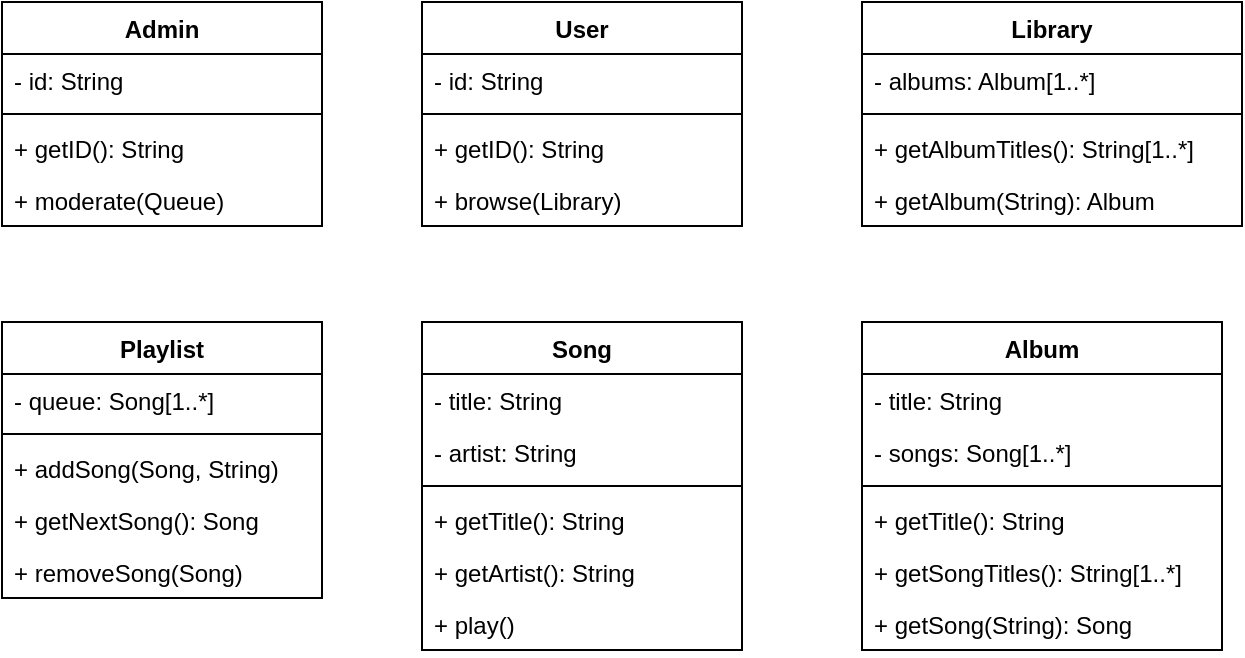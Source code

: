 <mxfile version="24.8.1">
  <diagram name="Page-1" id="KKN9KHkaskFuJ99DiAdn">
    <mxGraphModel dx="1195" dy="664" grid="1" gridSize="10" guides="1" tooltips="1" connect="1" arrows="1" fold="1" page="1" pageScale="1" pageWidth="850" pageHeight="1100" math="0" shadow="0">
      <root>
        <mxCell id="0" />
        <mxCell id="1" parent="0" />
        <mxCell id="7NetZvMTermjSYmPEHK2-39" value="Admin" style="swimlane;fontStyle=1;align=center;verticalAlign=top;childLayout=stackLayout;horizontal=1;startSize=26;horizontalStack=0;resizeParent=1;resizeParentMax=0;resizeLast=0;collapsible=1;marginBottom=0;whiteSpace=wrap;html=1;" vertex="1" parent="1">
          <mxGeometry x="110" y="70" width="160" height="112" as="geometry" />
        </mxCell>
        <mxCell id="7NetZvMTermjSYmPEHK2-76" value="- id: String" style="text;strokeColor=none;fillColor=none;align=left;verticalAlign=top;spacingLeft=4;spacingRight=4;overflow=hidden;rotatable=0;points=[[0,0.5],[1,0.5]];portConstraint=eastwest;whiteSpace=wrap;html=1;" vertex="1" parent="7NetZvMTermjSYmPEHK2-39">
          <mxGeometry y="26" width="160" height="26" as="geometry" />
        </mxCell>
        <mxCell id="7NetZvMTermjSYmPEHK2-77" value="" style="line;strokeWidth=1;fillColor=none;align=left;verticalAlign=middle;spacingTop=-1;spacingLeft=3;spacingRight=3;rotatable=0;labelPosition=right;points=[];portConstraint=eastwest;strokeColor=inherit;" vertex="1" parent="7NetZvMTermjSYmPEHK2-39">
          <mxGeometry y="52" width="160" height="8" as="geometry" />
        </mxCell>
        <mxCell id="7NetZvMTermjSYmPEHK2-78" value="+ getID(): String" style="text;strokeColor=none;fillColor=none;align=left;verticalAlign=top;spacingLeft=4;spacingRight=4;overflow=hidden;rotatable=0;points=[[0,0.5],[1,0.5]];portConstraint=eastwest;whiteSpace=wrap;html=1;fontStyle=0" vertex="1" parent="7NetZvMTermjSYmPEHK2-39">
          <mxGeometry y="60" width="160" height="26" as="geometry" />
        </mxCell>
        <mxCell id="7NetZvMTermjSYmPEHK2-42" value="+ moderate(Queue)" style="text;strokeColor=none;fillColor=none;align=left;verticalAlign=top;spacingLeft=4;spacingRight=4;overflow=hidden;rotatable=0;points=[[0,0.5],[1,0.5]];portConstraint=eastwest;whiteSpace=wrap;html=1;" vertex="1" parent="7NetZvMTermjSYmPEHK2-39">
          <mxGeometry y="86" width="160" height="26" as="geometry" />
        </mxCell>
        <mxCell id="7NetZvMTermjSYmPEHK2-43" value="User" style="swimlane;fontStyle=1;align=center;verticalAlign=top;childLayout=stackLayout;horizontal=1;startSize=26;horizontalStack=0;resizeParent=1;resizeParentMax=0;resizeLast=0;collapsible=1;marginBottom=0;whiteSpace=wrap;html=1;" vertex="1" parent="1">
          <mxGeometry x="320" y="70" width="160" height="112" as="geometry" />
        </mxCell>
        <mxCell id="7NetZvMTermjSYmPEHK2-44" value="- id: String" style="text;strokeColor=none;fillColor=none;align=left;verticalAlign=top;spacingLeft=4;spacingRight=4;overflow=hidden;rotatable=0;points=[[0,0.5],[1,0.5]];portConstraint=eastwest;whiteSpace=wrap;html=1;" vertex="1" parent="7NetZvMTermjSYmPEHK2-43">
          <mxGeometry y="26" width="160" height="26" as="geometry" />
        </mxCell>
        <mxCell id="7NetZvMTermjSYmPEHK2-45" value="" style="line;strokeWidth=1;fillColor=none;align=left;verticalAlign=middle;spacingTop=-1;spacingLeft=3;spacingRight=3;rotatable=0;labelPosition=right;points=[];portConstraint=eastwest;strokeColor=inherit;" vertex="1" parent="7NetZvMTermjSYmPEHK2-43">
          <mxGeometry y="52" width="160" height="8" as="geometry" />
        </mxCell>
        <mxCell id="7NetZvMTermjSYmPEHK2-75" value="+ getID(): String" style="text;strokeColor=none;fillColor=none;align=left;verticalAlign=top;spacingLeft=4;spacingRight=4;overflow=hidden;rotatable=0;points=[[0,0.5],[1,0.5]];portConstraint=eastwest;whiteSpace=wrap;html=1;fontStyle=0" vertex="1" parent="7NetZvMTermjSYmPEHK2-43">
          <mxGeometry y="60" width="160" height="26" as="geometry" />
        </mxCell>
        <mxCell id="7NetZvMTermjSYmPEHK2-46" value="+ browse(Library)" style="text;strokeColor=none;fillColor=none;align=left;verticalAlign=top;spacingLeft=4;spacingRight=4;overflow=hidden;rotatable=0;points=[[0,0.5],[1,0.5]];portConstraint=eastwest;whiteSpace=wrap;html=1;" vertex="1" parent="7NetZvMTermjSYmPEHK2-43">
          <mxGeometry y="86" width="160" height="26" as="geometry" />
        </mxCell>
        <mxCell id="7NetZvMTermjSYmPEHK2-47" value="Library" style="swimlane;fontStyle=1;align=center;verticalAlign=top;childLayout=stackLayout;horizontal=1;startSize=26;horizontalStack=0;resizeParent=1;resizeParentMax=0;resizeLast=0;collapsible=1;marginBottom=0;whiteSpace=wrap;html=1;" vertex="1" parent="1">
          <mxGeometry x="540" y="70" width="190" height="112" as="geometry" />
        </mxCell>
        <mxCell id="7NetZvMTermjSYmPEHK2-48" value="- albums: Album[1..*]" style="text;strokeColor=none;fillColor=none;align=left;verticalAlign=top;spacingLeft=4;spacingRight=4;overflow=hidden;rotatable=0;points=[[0,0.5],[1,0.5]];portConstraint=eastwest;whiteSpace=wrap;html=1;" vertex="1" parent="7NetZvMTermjSYmPEHK2-47">
          <mxGeometry y="26" width="190" height="26" as="geometry" />
        </mxCell>
        <mxCell id="7NetZvMTermjSYmPEHK2-49" value="" style="line;strokeWidth=1;fillColor=none;align=left;verticalAlign=middle;spacingTop=-1;spacingLeft=3;spacingRight=3;rotatable=0;labelPosition=right;points=[];portConstraint=eastwest;strokeColor=inherit;" vertex="1" parent="7NetZvMTermjSYmPEHK2-47">
          <mxGeometry y="52" width="190" height="8" as="geometry" />
        </mxCell>
        <mxCell id="7NetZvMTermjSYmPEHK2-50" value="+ getAlbumTitles(): String[1..*]" style="text;strokeColor=none;fillColor=none;align=left;verticalAlign=top;spacingLeft=4;spacingRight=4;overflow=hidden;rotatable=0;points=[[0,0.5],[1,0.5]];portConstraint=eastwest;whiteSpace=wrap;html=1;" vertex="1" parent="7NetZvMTermjSYmPEHK2-47">
          <mxGeometry y="60" width="190" height="26" as="geometry" />
        </mxCell>
        <mxCell id="7NetZvMTermjSYmPEHK2-67" value="+ getAlbum(String): Album" style="text;strokeColor=none;fillColor=none;align=left;verticalAlign=top;spacingLeft=4;spacingRight=4;overflow=hidden;rotatable=0;points=[[0,0.5],[1,0.5]];portConstraint=eastwest;whiteSpace=wrap;html=1;" vertex="1" parent="7NetZvMTermjSYmPEHK2-47">
          <mxGeometry y="86" width="190" height="26" as="geometry" />
        </mxCell>
        <mxCell id="7NetZvMTermjSYmPEHK2-51" value="Playlist" style="swimlane;fontStyle=1;align=center;verticalAlign=top;childLayout=stackLayout;horizontal=1;startSize=26;horizontalStack=0;resizeParent=1;resizeParentMax=0;resizeLast=0;collapsible=1;marginBottom=0;whiteSpace=wrap;html=1;" vertex="1" parent="1">
          <mxGeometry x="110" y="230" width="160" height="138" as="geometry" />
        </mxCell>
        <mxCell id="7NetZvMTermjSYmPEHK2-52" value="- queue: Song[1..*]" style="text;strokeColor=none;fillColor=none;align=left;verticalAlign=top;spacingLeft=4;spacingRight=4;overflow=hidden;rotatable=0;points=[[0,0.5],[1,0.5]];portConstraint=eastwest;whiteSpace=wrap;html=1;" vertex="1" parent="7NetZvMTermjSYmPEHK2-51">
          <mxGeometry y="26" width="160" height="26" as="geometry" />
        </mxCell>
        <mxCell id="7NetZvMTermjSYmPEHK2-53" value="" style="line;strokeWidth=1;fillColor=none;align=left;verticalAlign=middle;spacingTop=-1;spacingLeft=3;spacingRight=3;rotatable=0;labelPosition=right;points=[];portConstraint=eastwest;strokeColor=inherit;" vertex="1" parent="7NetZvMTermjSYmPEHK2-51">
          <mxGeometry y="52" width="160" height="8" as="geometry" />
        </mxCell>
        <mxCell id="7NetZvMTermjSYmPEHK2-54" value="+ addSong(Song, String)" style="text;strokeColor=none;fillColor=none;align=left;verticalAlign=top;spacingLeft=4;spacingRight=4;overflow=hidden;rotatable=0;points=[[0,0.5],[1,0.5]];portConstraint=eastwest;whiteSpace=wrap;html=1;" vertex="1" parent="7NetZvMTermjSYmPEHK2-51">
          <mxGeometry y="60" width="160" height="26" as="geometry" />
        </mxCell>
        <mxCell id="7NetZvMTermjSYmPEHK2-63" value="+ getNextSong(): Song" style="text;strokeColor=none;fillColor=none;align=left;verticalAlign=top;spacingLeft=4;spacingRight=4;overflow=hidden;rotatable=0;points=[[0,0.5],[1,0.5]];portConstraint=eastwest;whiteSpace=wrap;html=1;" vertex="1" parent="7NetZvMTermjSYmPEHK2-51">
          <mxGeometry y="86" width="160" height="26" as="geometry" />
        </mxCell>
        <mxCell id="7NetZvMTermjSYmPEHK2-64" value="+ removeSong(Song)" style="text;strokeColor=none;fillColor=none;align=left;verticalAlign=top;spacingLeft=4;spacingRight=4;overflow=hidden;rotatable=0;points=[[0,0.5],[1,0.5]];portConstraint=eastwest;whiteSpace=wrap;html=1;" vertex="1" parent="7NetZvMTermjSYmPEHK2-51">
          <mxGeometry y="112" width="160" height="26" as="geometry" />
        </mxCell>
        <mxCell id="7NetZvMTermjSYmPEHK2-55" value="Song" style="swimlane;fontStyle=1;align=center;verticalAlign=top;childLayout=stackLayout;horizontal=1;startSize=26;horizontalStack=0;resizeParent=1;resizeParentMax=0;resizeLast=0;collapsible=1;marginBottom=0;whiteSpace=wrap;html=1;" vertex="1" parent="1">
          <mxGeometry x="320" y="230" width="160" height="164" as="geometry" />
        </mxCell>
        <mxCell id="7NetZvMTermjSYmPEHK2-68" value="- title: String" style="text;strokeColor=none;fillColor=none;align=left;verticalAlign=top;spacingLeft=4;spacingRight=4;overflow=hidden;rotatable=0;points=[[0,0.5],[1,0.5]];portConstraint=eastwest;whiteSpace=wrap;html=1;" vertex="1" parent="7NetZvMTermjSYmPEHK2-55">
          <mxGeometry y="26" width="160" height="26" as="geometry" />
        </mxCell>
        <mxCell id="7NetZvMTermjSYmPEHK2-70" value="- artist: String" style="text;strokeColor=none;fillColor=none;align=left;verticalAlign=top;spacingLeft=4;spacingRight=4;overflow=hidden;rotatable=0;points=[[0,0.5],[1,0.5]];portConstraint=eastwest;whiteSpace=wrap;html=1;" vertex="1" parent="7NetZvMTermjSYmPEHK2-55">
          <mxGeometry y="52" width="160" height="26" as="geometry" />
        </mxCell>
        <mxCell id="7NetZvMTermjSYmPEHK2-69" value="" style="line;strokeWidth=1;fillColor=none;align=left;verticalAlign=middle;spacingTop=-1;spacingLeft=3;spacingRight=3;rotatable=0;labelPosition=right;points=[];portConstraint=eastwest;strokeColor=inherit;" vertex="1" parent="7NetZvMTermjSYmPEHK2-55">
          <mxGeometry y="78" width="160" height="8" as="geometry" />
        </mxCell>
        <mxCell id="7NetZvMTermjSYmPEHK2-71" value="+ getTitle(): String" style="text;strokeColor=none;fillColor=none;align=left;verticalAlign=top;spacingLeft=4;spacingRight=4;overflow=hidden;rotatable=0;points=[[0,0.5],[1,0.5]];portConstraint=eastwest;whiteSpace=wrap;html=1;" vertex="1" parent="7NetZvMTermjSYmPEHK2-55">
          <mxGeometry y="86" width="160" height="26" as="geometry" />
        </mxCell>
        <mxCell id="7NetZvMTermjSYmPEHK2-72" value="+ getArtist(): String" style="text;strokeColor=none;fillColor=none;align=left;verticalAlign=top;spacingLeft=4;spacingRight=4;overflow=hidden;rotatable=0;points=[[0,0.5],[1,0.5]];portConstraint=eastwest;whiteSpace=wrap;html=1;" vertex="1" parent="7NetZvMTermjSYmPEHK2-55">
          <mxGeometry y="112" width="160" height="26" as="geometry" />
        </mxCell>
        <mxCell id="7NetZvMTermjSYmPEHK2-58" value="+ play()" style="text;strokeColor=none;fillColor=none;align=left;verticalAlign=top;spacingLeft=4;spacingRight=4;overflow=hidden;rotatable=0;points=[[0,0.5],[1,0.5]];portConstraint=eastwest;whiteSpace=wrap;html=1;" vertex="1" parent="7NetZvMTermjSYmPEHK2-55">
          <mxGeometry y="138" width="160" height="26" as="geometry" />
        </mxCell>
        <mxCell id="7NetZvMTermjSYmPEHK2-59" value="Album" style="swimlane;fontStyle=1;align=center;verticalAlign=top;childLayout=stackLayout;horizontal=1;startSize=26;horizontalStack=0;resizeParent=1;resizeParentMax=0;resizeLast=0;collapsible=1;marginBottom=0;whiteSpace=wrap;html=1;" vertex="1" parent="1">
          <mxGeometry x="540" y="230" width="180" height="164" as="geometry" />
        </mxCell>
        <mxCell id="7NetZvMTermjSYmPEHK2-73" value="- title: String" style="text;strokeColor=none;fillColor=none;align=left;verticalAlign=top;spacingLeft=4;spacingRight=4;overflow=hidden;rotatable=0;points=[[0,0.5],[1,0.5]];portConstraint=eastwest;whiteSpace=wrap;html=1;" vertex="1" parent="7NetZvMTermjSYmPEHK2-59">
          <mxGeometry y="26" width="180" height="26" as="geometry" />
        </mxCell>
        <mxCell id="7NetZvMTermjSYmPEHK2-60" value="- songs: Song[1..*]" style="text;strokeColor=none;fillColor=none;align=left;verticalAlign=top;spacingLeft=4;spacingRight=4;overflow=hidden;rotatable=0;points=[[0,0.5],[1,0.5]];portConstraint=eastwest;whiteSpace=wrap;html=1;" vertex="1" parent="7NetZvMTermjSYmPEHK2-59">
          <mxGeometry y="52" width="180" height="26" as="geometry" />
        </mxCell>
        <mxCell id="7NetZvMTermjSYmPEHK2-61" value="" style="line;strokeWidth=1;fillColor=none;align=left;verticalAlign=middle;spacingTop=-1;spacingLeft=3;spacingRight=3;rotatable=0;labelPosition=right;points=[];portConstraint=eastwest;strokeColor=inherit;" vertex="1" parent="7NetZvMTermjSYmPEHK2-59">
          <mxGeometry y="78" width="180" height="8" as="geometry" />
        </mxCell>
        <mxCell id="7NetZvMTermjSYmPEHK2-74" value="+ getTitle(): String" style="text;strokeColor=none;fillColor=none;align=left;verticalAlign=top;spacingLeft=4;spacingRight=4;overflow=hidden;rotatable=0;points=[[0,0.5],[1,0.5]];portConstraint=eastwest;whiteSpace=wrap;html=1;" vertex="1" parent="7NetZvMTermjSYmPEHK2-59">
          <mxGeometry y="86" width="180" height="26" as="geometry" />
        </mxCell>
        <mxCell id="7NetZvMTermjSYmPEHK2-62" value="+ getSongTitles(): String[1..*]" style="text;strokeColor=none;fillColor=none;align=left;verticalAlign=top;spacingLeft=4;spacingRight=4;overflow=hidden;rotatable=0;points=[[0,0.5],[1,0.5]];portConstraint=eastwest;whiteSpace=wrap;html=1;" vertex="1" parent="7NetZvMTermjSYmPEHK2-59">
          <mxGeometry y="112" width="180" height="26" as="geometry" />
        </mxCell>
        <mxCell id="7NetZvMTermjSYmPEHK2-65" value="+ getSong(String): Song" style="text;strokeColor=none;fillColor=none;align=left;verticalAlign=top;spacingLeft=4;spacingRight=4;overflow=hidden;rotatable=0;points=[[0,0.5],[1,0.5]];portConstraint=eastwest;whiteSpace=wrap;html=1;" vertex="1" parent="7NetZvMTermjSYmPEHK2-59">
          <mxGeometry y="138" width="180" height="26" as="geometry" />
        </mxCell>
      </root>
    </mxGraphModel>
  </diagram>
</mxfile>
